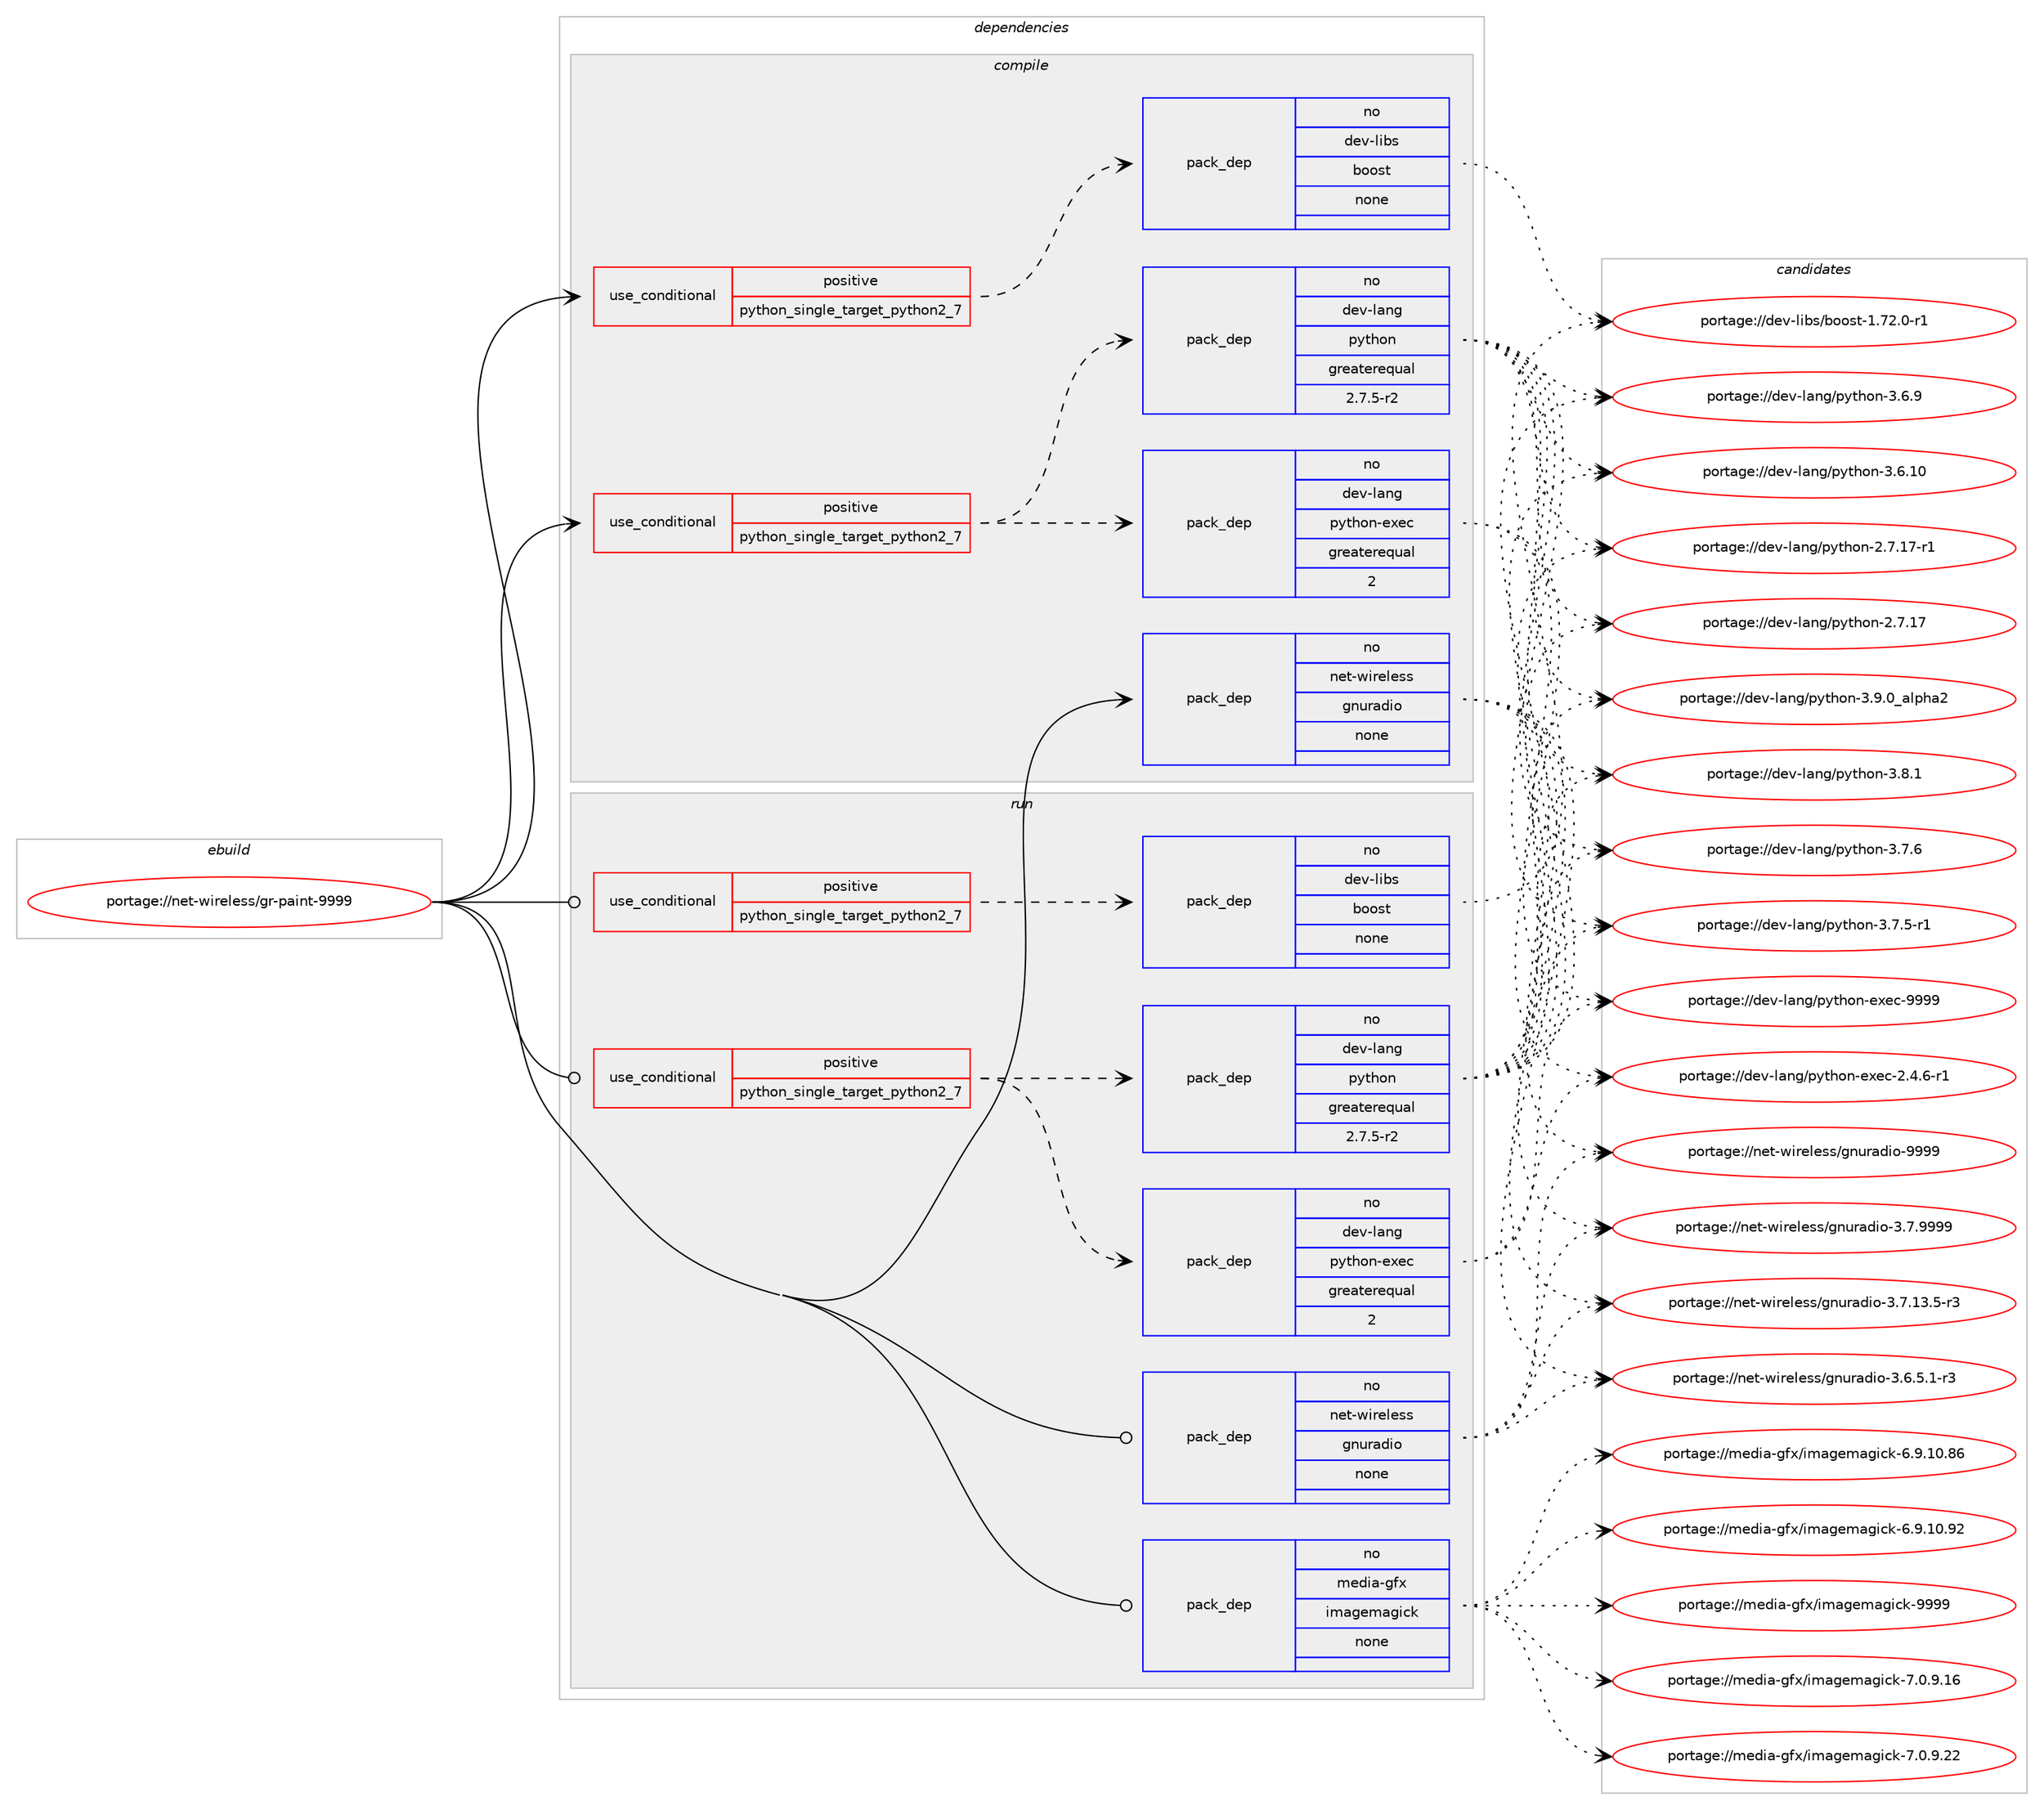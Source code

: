 digraph prolog {

# *************
# Graph options
# *************

newrank=true;
concentrate=true;
compound=true;
graph [rankdir=LR,fontname=Helvetica,fontsize=10,ranksep=1.5];#, ranksep=2.5, nodesep=0.2];
edge  [arrowhead=vee];
node  [fontname=Helvetica,fontsize=10];

# **********
# The ebuild
# **********

subgraph cluster_leftcol {
color=gray;
rank=same;
label=<<i>ebuild</i>>;
id [label="portage://net-wireless/gr-paint-9999", color=red, width=4, href="../net-wireless/gr-paint-9999.svg"];
}

# ****************
# The dependencies
# ****************

subgraph cluster_midcol {
color=gray;
label=<<i>dependencies</i>>;
subgraph cluster_compile {
fillcolor="#eeeeee";
style=filled;
label=<<i>compile</i>>;
subgraph cond14376 {
dependency72267 [label=<<TABLE BORDER="0" CELLBORDER="1" CELLSPACING="0" CELLPADDING="4"><TR><TD ROWSPAN="3" CELLPADDING="10">use_conditional</TD></TR><TR><TD>positive</TD></TR><TR><TD>python_single_target_python2_7</TD></TR></TABLE>>, shape=none, color=red];
subgraph pack56473 {
dependency72268 [label=<<TABLE BORDER="0" CELLBORDER="1" CELLSPACING="0" CELLPADDING="4" WIDTH="220"><TR><TD ROWSPAN="6" CELLPADDING="30">pack_dep</TD></TR><TR><TD WIDTH="110">no</TD></TR><TR><TD>dev-lang</TD></TR><TR><TD>python</TD></TR><TR><TD>greaterequal</TD></TR><TR><TD>2.7.5-r2</TD></TR></TABLE>>, shape=none, color=blue];
}
dependency72267:e -> dependency72268:w [weight=20,style="dashed",arrowhead="vee"];
subgraph pack56474 {
dependency72269 [label=<<TABLE BORDER="0" CELLBORDER="1" CELLSPACING="0" CELLPADDING="4" WIDTH="220"><TR><TD ROWSPAN="6" CELLPADDING="30">pack_dep</TD></TR><TR><TD WIDTH="110">no</TD></TR><TR><TD>dev-lang</TD></TR><TR><TD>python-exec</TD></TR><TR><TD>greaterequal</TD></TR><TR><TD>2</TD></TR></TABLE>>, shape=none, color=blue];
}
dependency72267:e -> dependency72269:w [weight=20,style="dashed",arrowhead="vee"];
}
id:e -> dependency72267:w [weight=20,style="solid",arrowhead="vee"];
subgraph cond14377 {
dependency72270 [label=<<TABLE BORDER="0" CELLBORDER="1" CELLSPACING="0" CELLPADDING="4"><TR><TD ROWSPAN="3" CELLPADDING="10">use_conditional</TD></TR><TR><TD>positive</TD></TR><TR><TD>python_single_target_python2_7</TD></TR></TABLE>>, shape=none, color=red];
subgraph pack56475 {
dependency72271 [label=<<TABLE BORDER="0" CELLBORDER="1" CELLSPACING="0" CELLPADDING="4" WIDTH="220"><TR><TD ROWSPAN="6" CELLPADDING="30">pack_dep</TD></TR><TR><TD WIDTH="110">no</TD></TR><TR><TD>dev-libs</TD></TR><TR><TD>boost</TD></TR><TR><TD>none</TD></TR><TR><TD></TD></TR></TABLE>>, shape=none, color=blue];
}
dependency72270:e -> dependency72271:w [weight=20,style="dashed",arrowhead="vee"];
}
id:e -> dependency72270:w [weight=20,style="solid",arrowhead="vee"];
subgraph pack56476 {
dependency72272 [label=<<TABLE BORDER="0" CELLBORDER="1" CELLSPACING="0" CELLPADDING="4" WIDTH="220"><TR><TD ROWSPAN="6" CELLPADDING="30">pack_dep</TD></TR><TR><TD WIDTH="110">no</TD></TR><TR><TD>net-wireless</TD></TR><TR><TD>gnuradio</TD></TR><TR><TD>none</TD></TR><TR><TD></TD></TR></TABLE>>, shape=none, color=blue];
}
id:e -> dependency72272:w [weight=20,style="solid",arrowhead="vee"];
}
subgraph cluster_compileandrun {
fillcolor="#eeeeee";
style=filled;
label=<<i>compile and run</i>>;
}
subgraph cluster_run {
fillcolor="#eeeeee";
style=filled;
label=<<i>run</i>>;
subgraph cond14378 {
dependency72273 [label=<<TABLE BORDER="0" CELLBORDER="1" CELLSPACING="0" CELLPADDING="4"><TR><TD ROWSPAN="3" CELLPADDING="10">use_conditional</TD></TR><TR><TD>positive</TD></TR><TR><TD>python_single_target_python2_7</TD></TR></TABLE>>, shape=none, color=red];
subgraph pack56477 {
dependency72274 [label=<<TABLE BORDER="0" CELLBORDER="1" CELLSPACING="0" CELLPADDING="4" WIDTH="220"><TR><TD ROWSPAN="6" CELLPADDING="30">pack_dep</TD></TR><TR><TD WIDTH="110">no</TD></TR><TR><TD>dev-lang</TD></TR><TR><TD>python</TD></TR><TR><TD>greaterequal</TD></TR><TR><TD>2.7.5-r2</TD></TR></TABLE>>, shape=none, color=blue];
}
dependency72273:e -> dependency72274:w [weight=20,style="dashed",arrowhead="vee"];
subgraph pack56478 {
dependency72275 [label=<<TABLE BORDER="0" CELLBORDER="1" CELLSPACING="0" CELLPADDING="4" WIDTH="220"><TR><TD ROWSPAN="6" CELLPADDING="30">pack_dep</TD></TR><TR><TD WIDTH="110">no</TD></TR><TR><TD>dev-lang</TD></TR><TR><TD>python-exec</TD></TR><TR><TD>greaterequal</TD></TR><TR><TD>2</TD></TR></TABLE>>, shape=none, color=blue];
}
dependency72273:e -> dependency72275:w [weight=20,style="dashed",arrowhead="vee"];
}
id:e -> dependency72273:w [weight=20,style="solid",arrowhead="odot"];
subgraph cond14379 {
dependency72276 [label=<<TABLE BORDER="0" CELLBORDER="1" CELLSPACING="0" CELLPADDING="4"><TR><TD ROWSPAN="3" CELLPADDING="10">use_conditional</TD></TR><TR><TD>positive</TD></TR><TR><TD>python_single_target_python2_7</TD></TR></TABLE>>, shape=none, color=red];
subgraph pack56479 {
dependency72277 [label=<<TABLE BORDER="0" CELLBORDER="1" CELLSPACING="0" CELLPADDING="4" WIDTH="220"><TR><TD ROWSPAN="6" CELLPADDING="30">pack_dep</TD></TR><TR><TD WIDTH="110">no</TD></TR><TR><TD>dev-libs</TD></TR><TR><TD>boost</TD></TR><TR><TD>none</TD></TR><TR><TD></TD></TR></TABLE>>, shape=none, color=blue];
}
dependency72276:e -> dependency72277:w [weight=20,style="dashed",arrowhead="vee"];
}
id:e -> dependency72276:w [weight=20,style="solid",arrowhead="odot"];
subgraph pack56480 {
dependency72278 [label=<<TABLE BORDER="0" CELLBORDER="1" CELLSPACING="0" CELLPADDING="4" WIDTH="220"><TR><TD ROWSPAN="6" CELLPADDING="30">pack_dep</TD></TR><TR><TD WIDTH="110">no</TD></TR><TR><TD>media-gfx</TD></TR><TR><TD>imagemagick</TD></TR><TR><TD>none</TD></TR><TR><TD></TD></TR></TABLE>>, shape=none, color=blue];
}
id:e -> dependency72278:w [weight=20,style="solid",arrowhead="odot"];
subgraph pack56481 {
dependency72279 [label=<<TABLE BORDER="0" CELLBORDER="1" CELLSPACING="0" CELLPADDING="4" WIDTH="220"><TR><TD ROWSPAN="6" CELLPADDING="30">pack_dep</TD></TR><TR><TD WIDTH="110">no</TD></TR><TR><TD>net-wireless</TD></TR><TR><TD>gnuradio</TD></TR><TR><TD>none</TD></TR><TR><TD></TD></TR></TABLE>>, shape=none, color=blue];
}
id:e -> dependency72279:w [weight=20,style="solid",arrowhead="odot"];
}
}

# **************
# The candidates
# **************

subgraph cluster_choices {
rank=same;
color=gray;
label=<<i>candidates</i>>;

subgraph choice56473 {
color=black;
nodesep=1;
choice10010111845108971101034711212111610411111045514657464895971081121049750 [label="portage://dev-lang/python-3.9.0_alpha2", color=red, width=4,href="../dev-lang/python-3.9.0_alpha2.svg"];
choice100101118451089711010347112121116104111110455146564649 [label="portage://dev-lang/python-3.8.1", color=red, width=4,href="../dev-lang/python-3.8.1.svg"];
choice100101118451089711010347112121116104111110455146554654 [label="portage://dev-lang/python-3.7.6", color=red, width=4,href="../dev-lang/python-3.7.6.svg"];
choice1001011184510897110103471121211161041111104551465546534511449 [label="portage://dev-lang/python-3.7.5-r1", color=red, width=4,href="../dev-lang/python-3.7.5-r1.svg"];
choice100101118451089711010347112121116104111110455146544657 [label="portage://dev-lang/python-3.6.9", color=red, width=4,href="../dev-lang/python-3.6.9.svg"];
choice10010111845108971101034711212111610411111045514654464948 [label="portage://dev-lang/python-3.6.10", color=red, width=4,href="../dev-lang/python-3.6.10.svg"];
choice100101118451089711010347112121116104111110455046554649554511449 [label="portage://dev-lang/python-2.7.17-r1", color=red, width=4,href="../dev-lang/python-2.7.17-r1.svg"];
choice10010111845108971101034711212111610411111045504655464955 [label="portage://dev-lang/python-2.7.17", color=red, width=4,href="../dev-lang/python-2.7.17.svg"];
dependency72268:e -> choice10010111845108971101034711212111610411111045514657464895971081121049750:w [style=dotted,weight="100"];
dependency72268:e -> choice100101118451089711010347112121116104111110455146564649:w [style=dotted,weight="100"];
dependency72268:e -> choice100101118451089711010347112121116104111110455146554654:w [style=dotted,weight="100"];
dependency72268:e -> choice1001011184510897110103471121211161041111104551465546534511449:w [style=dotted,weight="100"];
dependency72268:e -> choice100101118451089711010347112121116104111110455146544657:w [style=dotted,weight="100"];
dependency72268:e -> choice10010111845108971101034711212111610411111045514654464948:w [style=dotted,weight="100"];
dependency72268:e -> choice100101118451089711010347112121116104111110455046554649554511449:w [style=dotted,weight="100"];
dependency72268:e -> choice10010111845108971101034711212111610411111045504655464955:w [style=dotted,weight="100"];
}
subgraph choice56474 {
color=black;
nodesep=1;
choice10010111845108971101034711212111610411111045101120101994557575757 [label="portage://dev-lang/python-exec-9999", color=red, width=4,href="../dev-lang/python-exec-9999.svg"];
choice10010111845108971101034711212111610411111045101120101994550465246544511449 [label="portage://dev-lang/python-exec-2.4.6-r1", color=red, width=4,href="../dev-lang/python-exec-2.4.6-r1.svg"];
dependency72269:e -> choice10010111845108971101034711212111610411111045101120101994557575757:w [style=dotted,weight="100"];
dependency72269:e -> choice10010111845108971101034711212111610411111045101120101994550465246544511449:w [style=dotted,weight="100"];
}
subgraph choice56475 {
color=black;
nodesep=1;
choice10010111845108105981154798111111115116454946555046484511449 [label="portage://dev-libs/boost-1.72.0-r1", color=red, width=4,href="../dev-libs/boost-1.72.0-r1.svg"];
dependency72271:e -> choice10010111845108105981154798111111115116454946555046484511449:w [style=dotted,weight="100"];
}
subgraph choice56476 {
color=black;
nodesep=1;
choice1101011164511910511410110810111511547103110117114971001051114557575757 [label="portage://net-wireless/gnuradio-9999", color=red, width=4,href="../net-wireless/gnuradio-9999.svg"];
choice110101116451191051141011081011151154710311011711497100105111455146554657575757 [label="portage://net-wireless/gnuradio-3.7.9999", color=red, width=4,href="../net-wireless/gnuradio-3.7.9999.svg"];
choice1101011164511910511410110810111511547103110117114971001051114551465546495146534511451 [label="portage://net-wireless/gnuradio-3.7.13.5-r3", color=red, width=4,href="../net-wireless/gnuradio-3.7.13.5-r3.svg"];
choice11010111645119105114101108101115115471031101171149710010511145514654465346494511451 [label="portage://net-wireless/gnuradio-3.6.5.1-r3", color=red, width=4,href="../net-wireless/gnuradio-3.6.5.1-r3.svg"];
dependency72272:e -> choice1101011164511910511410110810111511547103110117114971001051114557575757:w [style=dotted,weight="100"];
dependency72272:e -> choice110101116451191051141011081011151154710311011711497100105111455146554657575757:w [style=dotted,weight="100"];
dependency72272:e -> choice1101011164511910511410110810111511547103110117114971001051114551465546495146534511451:w [style=dotted,weight="100"];
dependency72272:e -> choice11010111645119105114101108101115115471031101171149710010511145514654465346494511451:w [style=dotted,weight="100"];
}
subgraph choice56477 {
color=black;
nodesep=1;
choice10010111845108971101034711212111610411111045514657464895971081121049750 [label="portage://dev-lang/python-3.9.0_alpha2", color=red, width=4,href="../dev-lang/python-3.9.0_alpha2.svg"];
choice100101118451089711010347112121116104111110455146564649 [label="portage://dev-lang/python-3.8.1", color=red, width=4,href="../dev-lang/python-3.8.1.svg"];
choice100101118451089711010347112121116104111110455146554654 [label="portage://dev-lang/python-3.7.6", color=red, width=4,href="../dev-lang/python-3.7.6.svg"];
choice1001011184510897110103471121211161041111104551465546534511449 [label="portage://dev-lang/python-3.7.5-r1", color=red, width=4,href="../dev-lang/python-3.7.5-r1.svg"];
choice100101118451089711010347112121116104111110455146544657 [label="portage://dev-lang/python-3.6.9", color=red, width=4,href="../dev-lang/python-3.6.9.svg"];
choice10010111845108971101034711212111610411111045514654464948 [label="portage://dev-lang/python-3.6.10", color=red, width=4,href="../dev-lang/python-3.6.10.svg"];
choice100101118451089711010347112121116104111110455046554649554511449 [label="portage://dev-lang/python-2.7.17-r1", color=red, width=4,href="../dev-lang/python-2.7.17-r1.svg"];
choice10010111845108971101034711212111610411111045504655464955 [label="portage://dev-lang/python-2.7.17", color=red, width=4,href="../dev-lang/python-2.7.17.svg"];
dependency72274:e -> choice10010111845108971101034711212111610411111045514657464895971081121049750:w [style=dotted,weight="100"];
dependency72274:e -> choice100101118451089711010347112121116104111110455146564649:w [style=dotted,weight="100"];
dependency72274:e -> choice100101118451089711010347112121116104111110455146554654:w [style=dotted,weight="100"];
dependency72274:e -> choice1001011184510897110103471121211161041111104551465546534511449:w [style=dotted,weight="100"];
dependency72274:e -> choice100101118451089711010347112121116104111110455146544657:w [style=dotted,weight="100"];
dependency72274:e -> choice10010111845108971101034711212111610411111045514654464948:w [style=dotted,weight="100"];
dependency72274:e -> choice100101118451089711010347112121116104111110455046554649554511449:w [style=dotted,weight="100"];
dependency72274:e -> choice10010111845108971101034711212111610411111045504655464955:w [style=dotted,weight="100"];
}
subgraph choice56478 {
color=black;
nodesep=1;
choice10010111845108971101034711212111610411111045101120101994557575757 [label="portage://dev-lang/python-exec-9999", color=red, width=4,href="../dev-lang/python-exec-9999.svg"];
choice10010111845108971101034711212111610411111045101120101994550465246544511449 [label="portage://dev-lang/python-exec-2.4.6-r1", color=red, width=4,href="../dev-lang/python-exec-2.4.6-r1.svg"];
dependency72275:e -> choice10010111845108971101034711212111610411111045101120101994557575757:w [style=dotted,weight="100"];
dependency72275:e -> choice10010111845108971101034711212111610411111045101120101994550465246544511449:w [style=dotted,weight="100"];
}
subgraph choice56479 {
color=black;
nodesep=1;
choice10010111845108105981154798111111115116454946555046484511449 [label="portage://dev-libs/boost-1.72.0-r1", color=red, width=4,href="../dev-libs/boost-1.72.0-r1.svg"];
dependency72277:e -> choice10010111845108105981154798111111115116454946555046484511449:w [style=dotted,weight="100"];
}
subgraph choice56480 {
color=black;
nodesep=1;
choice1091011001059745103102120471051099710310110997103105991074557575757 [label="portage://media-gfx/imagemagick-9999", color=red, width=4,href="../media-gfx/imagemagick-9999.svg"];
choice109101100105974510310212047105109971031011099710310599107455546484657465050 [label="portage://media-gfx/imagemagick-7.0.9.22", color=red, width=4,href="../media-gfx/imagemagick-7.0.9.22.svg"];
choice109101100105974510310212047105109971031011099710310599107455546484657464954 [label="portage://media-gfx/imagemagick-7.0.9.16", color=red, width=4,href="../media-gfx/imagemagick-7.0.9.16.svg"];
choice10910110010597451031021204710510997103101109971031059910745544657464948465750 [label="portage://media-gfx/imagemagick-6.9.10.92", color=red, width=4,href="../media-gfx/imagemagick-6.9.10.92.svg"];
choice10910110010597451031021204710510997103101109971031059910745544657464948465654 [label="portage://media-gfx/imagemagick-6.9.10.86", color=red, width=4,href="../media-gfx/imagemagick-6.9.10.86.svg"];
dependency72278:e -> choice1091011001059745103102120471051099710310110997103105991074557575757:w [style=dotted,weight="100"];
dependency72278:e -> choice109101100105974510310212047105109971031011099710310599107455546484657465050:w [style=dotted,weight="100"];
dependency72278:e -> choice109101100105974510310212047105109971031011099710310599107455546484657464954:w [style=dotted,weight="100"];
dependency72278:e -> choice10910110010597451031021204710510997103101109971031059910745544657464948465750:w [style=dotted,weight="100"];
dependency72278:e -> choice10910110010597451031021204710510997103101109971031059910745544657464948465654:w [style=dotted,weight="100"];
}
subgraph choice56481 {
color=black;
nodesep=1;
choice1101011164511910511410110810111511547103110117114971001051114557575757 [label="portage://net-wireless/gnuradio-9999", color=red, width=4,href="../net-wireless/gnuradio-9999.svg"];
choice110101116451191051141011081011151154710311011711497100105111455146554657575757 [label="portage://net-wireless/gnuradio-3.7.9999", color=red, width=4,href="../net-wireless/gnuradio-3.7.9999.svg"];
choice1101011164511910511410110810111511547103110117114971001051114551465546495146534511451 [label="portage://net-wireless/gnuradio-3.7.13.5-r3", color=red, width=4,href="../net-wireless/gnuradio-3.7.13.5-r3.svg"];
choice11010111645119105114101108101115115471031101171149710010511145514654465346494511451 [label="portage://net-wireless/gnuradio-3.6.5.1-r3", color=red, width=4,href="../net-wireless/gnuradio-3.6.5.1-r3.svg"];
dependency72279:e -> choice1101011164511910511410110810111511547103110117114971001051114557575757:w [style=dotted,weight="100"];
dependency72279:e -> choice110101116451191051141011081011151154710311011711497100105111455146554657575757:w [style=dotted,weight="100"];
dependency72279:e -> choice1101011164511910511410110810111511547103110117114971001051114551465546495146534511451:w [style=dotted,weight="100"];
dependency72279:e -> choice11010111645119105114101108101115115471031101171149710010511145514654465346494511451:w [style=dotted,weight="100"];
}
}

}
